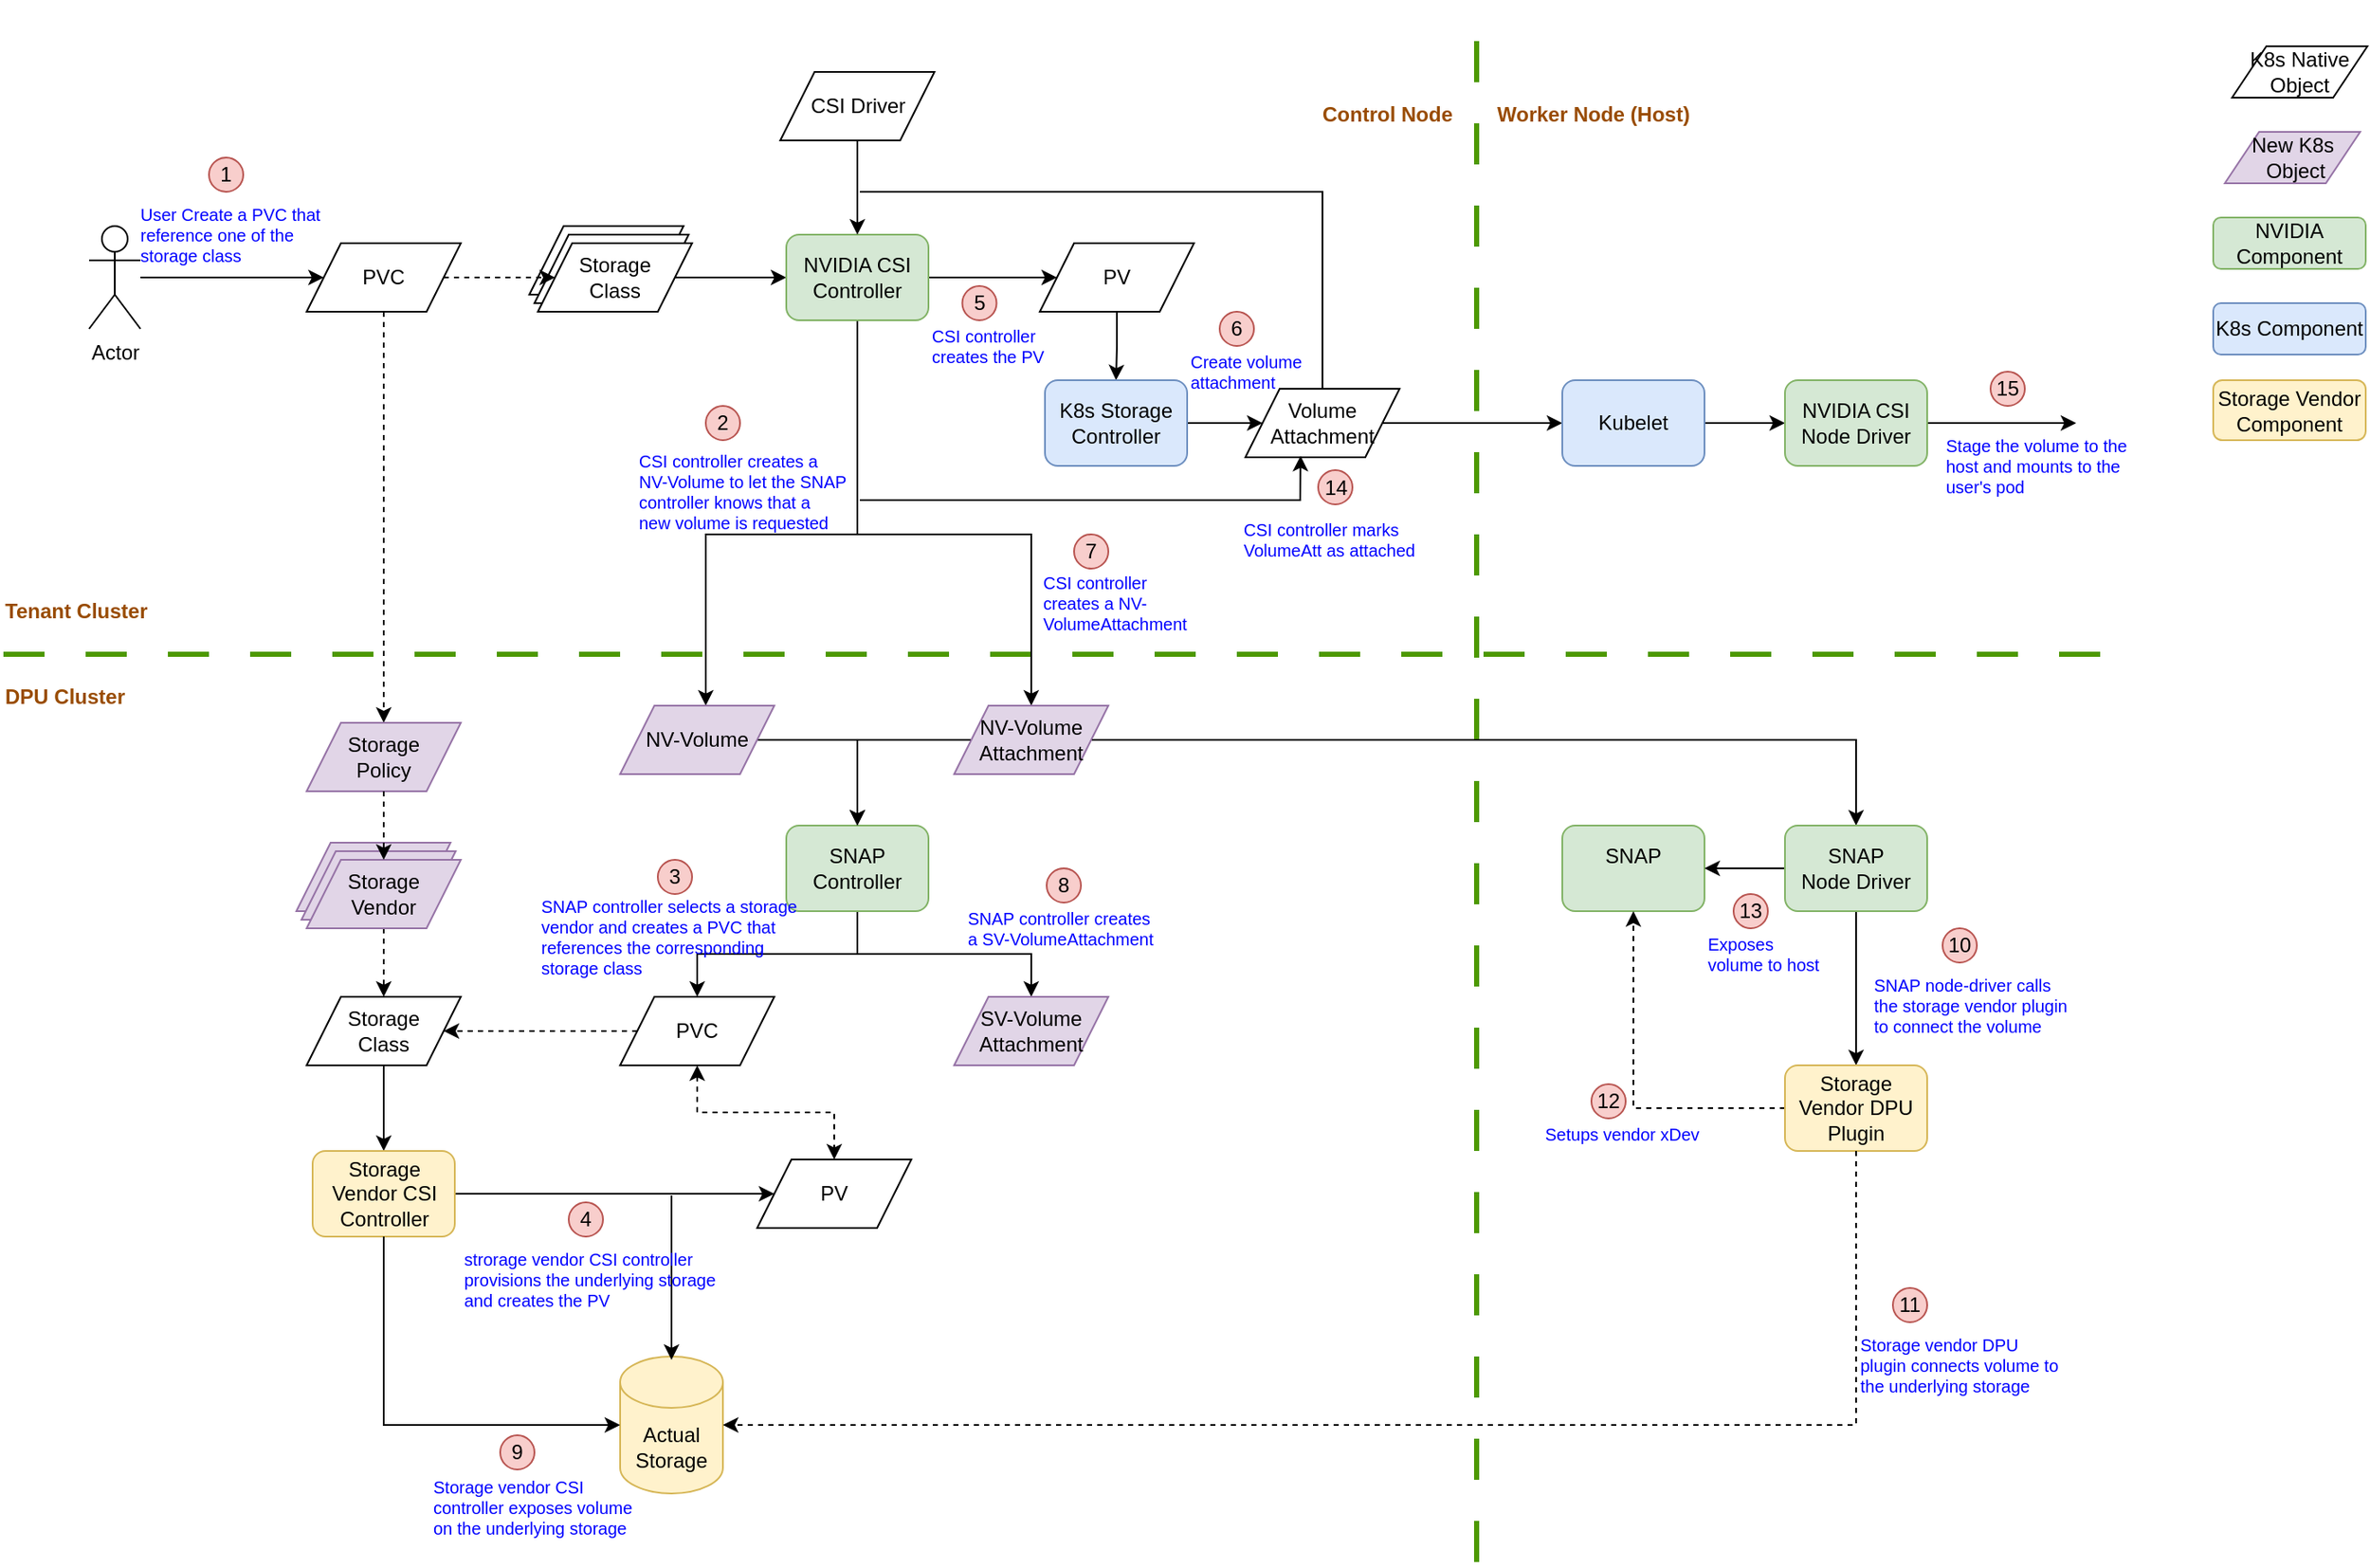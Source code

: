 <mxfile version="26.0.16">
  <diagram name="Page-1" id="S3n0-SfiNUQgWGay7wz-">
    <mxGraphModel dx="2162" dy="960" grid="1" gridSize="10" guides="1" tooltips="1" connect="1" arrows="1" fold="1" page="1" pageScale="1" pageWidth="850" pageHeight="1100" math="0" shadow="0">
      <root>
        <mxCell id="0" />
        <mxCell id="1" parent="0" />
        <mxCell id="oYY9sbpEMJqJtEDze8hC-49" value="" style="endArrow=none;dashed=1;html=1;dashPattern=8 8;strokeWidth=3;rounded=0;fontStyle=0;fontSize=12;strokeColor=#4D9900;" edge="1" parent="1">
          <mxGeometry width="50" height="50" relative="1" as="geometry">
            <mxPoint x="-220" y="390" as="sourcePoint" />
            <mxPoint x="1010" y="390" as="targetPoint" />
          </mxGeometry>
        </mxCell>
        <mxCell id="oYY9sbpEMJqJtEDze8hC-50" value="" style="endArrow=none;dashed=1;html=1;dashPattern=8 8;strokeWidth=3;rounded=0;fontStyle=0;fontSize=12;strokeColor=#4D9900;" edge="1" parent="1">
          <mxGeometry width="50" height="50" relative="1" as="geometry">
            <mxPoint x="640" y="920" as="sourcePoint" />
            <mxPoint x="640" y="10" as="targetPoint" />
          </mxGeometry>
        </mxCell>
        <mxCell id="oYY9sbpEMJqJtEDze8hC-62" style="edgeStyle=orthogonalEdgeStyle;rounded=0;orthogonalLoop=1;jettySize=auto;html=1;entryX=0;entryY=0.5;entryDx=0;entryDy=0;" edge="1" parent="1" source="oYY9sbpEMJqJtEDze8hC-51" target="oYY9sbpEMJqJtEDze8hC-56">
          <mxGeometry relative="1" as="geometry" />
        </mxCell>
        <mxCell id="oYY9sbpEMJqJtEDze8hC-51" value="Actor" style="shape=umlActor;verticalLabelPosition=bottom;verticalAlign=top;html=1;outlineConnect=0;" vertex="1" parent="1">
          <mxGeometry x="-170" y="140" width="30" height="60" as="geometry" />
        </mxCell>
        <mxCell id="oYY9sbpEMJqJtEDze8hC-52" value="&lt;font style=&quot;color: rgb(153, 76, 0);&quot;&gt;Tenant Cluster&lt;/font&gt;" style="text;html=1;align=left;verticalAlign=middle;whiteSpace=wrap;rounded=0;fontStyle=1" vertex="1" parent="1">
          <mxGeometry x="-221" y="350" width="110" height="30" as="geometry" />
        </mxCell>
        <mxCell id="oYY9sbpEMJqJtEDze8hC-53" value="&lt;font style=&quot;color: rgb(153, 76, 0);&quot;&gt;DPU Cluster&lt;/font&gt;" style="text;html=1;align=left;verticalAlign=middle;whiteSpace=wrap;rounded=0;fontStyle=1" vertex="1" parent="1">
          <mxGeometry x="-221" y="400" width="110" height="30" as="geometry" />
        </mxCell>
        <mxCell id="oYY9sbpEMJqJtEDze8hC-54" value="&lt;font style=&quot;color: rgb(153, 76, 0);&quot;&gt;Control Node&lt;/font&gt;" style="text;html=1;align=left;verticalAlign=middle;whiteSpace=wrap;rounded=0;fontStyle=1" vertex="1" parent="1">
          <mxGeometry x="547.5" y="60" width="90" height="30" as="geometry" />
        </mxCell>
        <mxCell id="oYY9sbpEMJqJtEDze8hC-55" value="&lt;font style=&quot;color: rgb(153, 76, 0);&quot;&gt;Worker Node (Host)&lt;/font&gt;" style="text;html=1;align=left;verticalAlign=middle;whiteSpace=wrap;rounded=0;fontStyle=1" vertex="1" parent="1">
          <mxGeometry x="650" y="60" width="120" height="30" as="geometry" />
        </mxCell>
        <mxCell id="oYY9sbpEMJqJtEDze8hC-80" style="edgeStyle=orthogonalEdgeStyle;rounded=0;orthogonalLoop=1;jettySize=auto;html=1;dashed=1;" edge="1" parent="1" source="oYY9sbpEMJqJtEDze8hC-56" target="oYY9sbpEMJqJtEDze8hC-75">
          <mxGeometry relative="1" as="geometry" />
        </mxCell>
        <mxCell id="oYY9sbpEMJqJtEDze8hC-56" value="PVC" style="shape=parallelogram;perimeter=parallelogramPerimeter;whiteSpace=wrap;html=1;fixedSize=1;" vertex="1" parent="1">
          <mxGeometry x="-43" y="150" width="90" height="40" as="geometry" />
        </mxCell>
        <mxCell id="oYY9sbpEMJqJtEDze8hC-57" value="K8s Native Object" style="shape=parallelogram;perimeter=parallelogramPerimeter;whiteSpace=wrap;html=1;fixedSize=1;" vertex="1" parent="1">
          <mxGeometry x="1081" y="35" width="79" height="30" as="geometry" />
        </mxCell>
        <mxCell id="oYY9sbpEMJqJtEDze8hC-58" value="New K8s&lt;div&gt;&lt;span style=&quot;background-color: transparent; color: light-dark(rgb(0, 0, 0), rgb(255, 255, 255));&quot;&gt;&amp;nbsp;Object&lt;/span&gt;&lt;/div&gt;" style="shape=parallelogram;perimeter=parallelogramPerimeter;whiteSpace=wrap;html=1;fixedSize=1;fillColor=#e1d5e7;strokeColor=#9673a6;" vertex="1" parent="1">
          <mxGeometry x="1076.75" y="85" width="79" height="30" as="geometry" />
        </mxCell>
        <mxCell id="oYY9sbpEMJqJtEDze8hC-59" value="" style="shape=parallelogram;perimeter=parallelogramPerimeter;whiteSpace=wrap;html=1;fixedSize=1;" vertex="1" parent="1">
          <mxGeometry x="87" y="140" width="90" height="40" as="geometry" />
        </mxCell>
        <mxCell id="oYY9sbpEMJqJtEDze8hC-60" value="" style="shape=parallelogram;perimeter=parallelogramPerimeter;whiteSpace=wrap;html=1;fixedSize=1;" vertex="1" parent="1">
          <mxGeometry x="90" y="145" width="90" height="40" as="geometry" />
        </mxCell>
        <mxCell id="oYY9sbpEMJqJtEDze8hC-65" style="edgeStyle=orthogonalEdgeStyle;rounded=0;orthogonalLoop=1;jettySize=auto;html=1;" edge="1" parent="1" source="oYY9sbpEMJqJtEDze8hC-61" target="oYY9sbpEMJqJtEDze8hC-64">
          <mxGeometry relative="1" as="geometry" />
        </mxCell>
        <mxCell id="oYY9sbpEMJqJtEDze8hC-61" value="Storage&lt;div&gt;Class&lt;/div&gt;" style="shape=parallelogram;perimeter=parallelogramPerimeter;whiteSpace=wrap;html=1;fixedSize=1;" vertex="1" parent="1">
          <mxGeometry x="92" y="150" width="90" height="40" as="geometry" />
        </mxCell>
        <mxCell id="oYY9sbpEMJqJtEDze8hC-63" style="edgeStyle=orthogonalEdgeStyle;rounded=0;orthogonalLoop=1;jettySize=auto;html=1;entryX=0;entryY=0.5;entryDx=0;entryDy=0;dashed=1;" edge="1" parent="1" source="oYY9sbpEMJqJtEDze8hC-56" target="oYY9sbpEMJqJtEDze8hC-61">
          <mxGeometry relative="1" as="geometry" />
        </mxCell>
        <mxCell id="oYY9sbpEMJqJtEDze8hC-69" style="edgeStyle=orthogonalEdgeStyle;rounded=0;orthogonalLoop=1;jettySize=auto;html=1;entryX=0;entryY=0.5;entryDx=0;entryDy=0;" edge="1" parent="1" source="oYY9sbpEMJqJtEDze8hC-64" target="oYY9sbpEMJqJtEDze8hC-66">
          <mxGeometry relative="1" as="geometry" />
        </mxCell>
        <mxCell id="oYY9sbpEMJqJtEDze8hC-98" style="edgeStyle=orthogonalEdgeStyle;rounded=0;orthogonalLoop=1;jettySize=auto;html=1;" edge="1" parent="1" source="oYY9sbpEMJqJtEDze8hC-64" target="oYY9sbpEMJqJtEDze8hC-94">
          <mxGeometry relative="1" as="geometry">
            <mxPoint x="190" y="410" as="targetPoint" />
            <Array as="points">
              <mxPoint x="279" y="320" />
              <mxPoint x="190" y="320" />
            </Array>
          </mxGeometry>
        </mxCell>
        <mxCell id="oYY9sbpEMJqJtEDze8hC-99" style="edgeStyle=orthogonalEdgeStyle;rounded=0;orthogonalLoop=1;jettySize=auto;html=1;exitX=0.5;exitY=1;exitDx=0;exitDy=0;" edge="1" parent="1" source="oYY9sbpEMJqJtEDze8hC-64" target="oYY9sbpEMJqJtEDze8hC-95">
          <mxGeometry relative="1" as="geometry">
            <Array as="points">
              <mxPoint x="279" y="320" />
              <mxPoint x="380" y="320" />
            </Array>
          </mxGeometry>
        </mxCell>
        <mxCell id="oYY9sbpEMJqJtEDze8hC-64" value="NVIDIA CSI Controller" style="rounded=1;whiteSpace=wrap;html=1;fillColor=#d5e8d4;strokeColor=#82b366;" vertex="1" parent="1">
          <mxGeometry x="237" y="145" width="83" height="50" as="geometry" />
        </mxCell>
        <mxCell id="oYY9sbpEMJqJtEDze8hC-70" style="edgeStyle=orthogonalEdgeStyle;rounded=0;orthogonalLoop=1;jettySize=auto;html=1;exitX=0.5;exitY=1;exitDx=0;exitDy=0;entryX=0.5;entryY=0;entryDx=0;entryDy=0;" edge="1" parent="1" source="oYY9sbpEMJqJtEDze8hC-66" target="oYY9sbpEMJqJtEDze8hC-67">
          <mxGeometry relative="1" as="geometry" />
        </mxCell>
        <mxCell id="oYY9sbpEMJqJtEDze8hC-66" value="PV" style="shape=parallelogram;perimeter=parallelogramPerimeter;whiteSpace=wrap;html=1;fixedSize=1;" vertex="1" parent="1">
          <mxGeometry x="385" y="150" width="90" height="40" as="geometry" />
        </mxCell>
        <mxCell id="oYY9sbpEMJqJtEDze8hC-71" style="edgeStyle=orthogonalEdgeStyle;rounded=0;orthogonalLoop=1;jettySize=auto;html=1;entryX=0;entryY=0.5;entryDx=0;entryDy=0;" edge="1" parent="1" source="oYY9sbpEMJqJtEDze8hC-67" target="oYY9sbpEMJqJtEDze8hC-68">
          <mxGeometry relative="1" as="geometry" />
        </mxCell>
        <mxCell id="oYY9sbpEMJqJtEDze8hC-67" value="K8s Storage Controller" style="rounded=1;whiteSpace=wrap;html=1;fillColor=#dae8fc;strokeColor=#6c8ebf;" vertex="1" parent="1">
          <mxGeometry x="388" y="230" width="83" height="50" as="geometry" />
        </mxCell>
        <mxCell id="oYY9sbpEMJqJtEDze8hC-106" style="edgeStyle=orthogonalEdgeStyle;rounded=0;orthogonalLoop=1;jettySize=auto;html=1;entryX=0;entryY=0.5;entryDx=0;entryDy=0;" edge="1" parent="1" source="oYY9sbpEMJqJtEDze8hC-68" target="oYY9sbpEMJqJtEDze8hC-104">
          <mxGeometry relative="1" as="geometry" />
        </mxCell>
        <mxCell id="oYY9sbpEMJqJtEDze8hC-68" value="Volume Attachment" style="shape=parallelogram;perimeter=parallelogramPerimeter;whiteSpace=wrap;html=1;fixedSize=1;" vertex="1" parent="1">
          <mxGeometry x="505" y="235" width="90" height="40" as="geometry" />
        </mxCell>
        <mxCell id="oYY9sbpEMJqJtEDze8hC-72" value="NVIDIA Component" style="rounded=1;whiteSpace=wrap;html=1;fillColor=#d5e8d4;strokeColor=#82b366;" vertex="1" parent="1">
          <mxGeometry x="1070" y="135" width="89" height="30" as="geometry" />
        </mxCell>
        <mxCell id="oYY9sbpEMJqJtEDze8hC-73" value="K8s Component" style="rounded=1;whiteSpace=wrap;html=1;fillColor=#dae8fc;strokeColor=#6c8ebf;" vertex="1" parent="1">
          <mxGeometry x="1070" y="185" width="89" height="30" as="geometry" />
        </mxCell>
        <mxCell id="oYY9sbpEMJqJtEDze8hC-74" value="Storage Vendor Component" style="rounded=1;whiteSpace=wrap;html=1;fillColor=#fff2cc;strokeColor=#d6b656;" vertex="1" parent="1">
          <mxGeometry x="1070" y="230" width="89" height="35" as="geometry" />
        </mxCell>
        <mxCell id="oYY9sbpEMJqJtEDze8hC-75" value="Storage&lt;div&gt;Policy&lt;/div&gt;" style="shape=parallelogram;perimeter=parallelogramPerimeter;whiteSpace=wrap;html=1;fixedSize=1;fillColor=#e1d5e7;strokeColor=#9673a6;" vertex="1" parent="1">
          <mxGeometry x="-43" y="430" width="90" height="40" as="geometry" />
        </mxCell>
        <mxCell id="oYY9sbpEMJqJtEDze8hC-76" value="" style="shape=parallelogram;perimeter=parallelogramPerimeter;whiteSpace=wrap;html=1;fixedSize=1;fillColor=#e1d5e7;strokeColor=#9673a6;" vertex="1" parent="1">
          <mxGeometry x="-49" y="500" width="90" height="40" as="geometry" />
        </mxCell>
        <mxCell id="oYY9sbpEMJqJtEDze8hC-77" value="" style="shape=parallelogram;perimeter=parallelogramPerimeter;whiteSpace=wrap;html=1;fixedSize=1;fillColor=#e1d5e7;strokeColor=#9673a6;" vertex="1" parent="1">
          <mxGeometry x="-46" y="505" width="90" height="40" as="geometry" />
        </mxCell>
        <mxCell id="oYY9sbpEMJqJtEDze8hC-82" style="edgeStyle=orthogonalEdgeStyle;rounded=0;orthogonalLoop=1;jettySize=auto;html=1;dashed=1;" edge="1" parent="1" source="oYY9sbpEMJqJtEDze8hC-78" target="oYY9sbpEMJqJtEDze8hC-79">
          <mxGeometry relative="1" as="geometry" />
        </mxCell>
        <mxCell id="oYY9sbpEMJqJtEDze8hC-78" value="Storage&lt;div&gt;Vendor&lt;/div&gt;" style="shape=parallelogram;perimeter=parallelogramPerimeter;whiteSpace=wrap;html=1;fixedSize=1;fillColor=#e1d5e7;strokeColor=#9673a6;" vertex="1" parent="1">
          <mxGeometry x="-43" y="510" width="90" height="40" as="geometry" />
        </mxCell>
        <mxCell id="oYY9sbpEMJqJtEDze8hC-108" style="edgeStyle=orthogonalEdgeStyle;rounded=0;orthogonalLoop=1;jettySize=auto;html=1;exitX=0.5;exitY=1;exitDx=0;exitDy=0;entryX=0.5;entryY=0;entryDx=0;entryDy=0;" edge="1" parent="1" source="oYY9sbpEMJqJtEDze8hC-79" target="oYY9sbpEMJqJtEDze8hC-83">
          <mxGeometry relative="1" as="geometry" />
        </mxCell>
        <mxCell id="oYY9sbpEMJqJtEDze8hC-79" value="Storage&lt;div&gt;Class&lt;/div&gt;" style="shape=parallelogram;perimeter=parallelogramPerimeter;whiteSpace=wrap;html=1;fixedSize=1;" vertex="1" parent="1">
          <mxGeometry x="-43" y="590" width="90" height="40" as="geometry" />
        </mxCell>
        <mxCell id="oYY9sbpEMJqJtEDze8hC-81" style="edgeStyle=orthogonalEdgeStyle;rounded=0;orthogonalLoop=1;jettySize=auto;html=1;exitX=0.5;exitY=1;exitDx=0;exitDy=0;entryX=0.5;entryY=0;entryDx=0;entryDy=0;dashed=1;" edge="1" parent="1" source="oYY9sbpEMJqJtEDze8hC-75" target="oYY9sbpEMJqJtEDze8hC-78">
          <mxGeometry relative="1" as="geometry" />
        </mxCell>
        <mxCell id="oYY9sbpEMJqJtEDze8hC-85" style="edgeStyle=orthogonalEdgeStyle;rounded=0;orthogonalLoop=1;jettySize=auto;html=1;entryX=0;entryY=0.5;entryDx=0;entryDy=0;" edge="1" parent="1" source="oYY9sbpEMJqJtEDze8hC-83" target="oYY9sbpEMJqJtEDze8hC-84">
          <mxGeometry relative="1" as="geometry" />
        </mxCell>
        <mxCell id="oYY9sbpEMJqJtEDze8hC-83" value="Storage Vendor CSI Controller" style="rounded=1;whiteSpace=wrap;html=1;fillColor=#fff2cc;strokeColor=#d6b656;" vertex="1" parent="1">
          <mxGeometry x="-39.5" y="680" width="83" height="50" as="geometry" />
        </mxCell>
        <mxCell id="oYY9sbpEMJqJtEDze8hC-84" value="PV" style="shape=parallelogram;perimeter=parallelogramPerimeter;whiteSpace=wrap;html=1;fixedSize=1;" vertex="1" parent="1">
          <mxGeometry x="220" y="685" width="90" height="40" as="geometry" />
        </mxCell>
        <mxCell id="oYY9sbpEMJqJtEDze8hC-87" style="edgeStyle=orthogonalEdgeStyle;rounded=0;orthogonalLoop=1;jettySize=auto;html=1;entryX=1;entryY=0.5;entryDx=0;entryDy=0;dashed=1;" edge="1" parent="1" source="oYY9sbpEMJqJtEDze8hC-86" target="oYY9sbpEMJqJtEDze8hC-79">
          <mxGeometry relative="1" as="geometry" />
        </mxCell>
        <mxCell id="oYY9sbpEMJqJtEDze8hC-88" style="edgeStyle=orthogonalEdgeStyle;rounded=0;orthogonalLoop=1;jettySize=auto;html=1;exitX=0.5;exitY=1;exitDx=0;exitDy=0;dashed=1;startArrow=classic;startFill=1;" edge="1" parent="1" source="oYY9sbpEMJqJtEDze8hC-86" target="oYY9sbpEMJqJtEDze8hC-84">
          <mxGeometry relative="1" as="geometry" />
        </mxCell>
        <mxCell id="oYY9sbpEMJqJtEDze8hC-86" value="PVC" style="shape=parallelogram;perimeter=parallelogramPerimeter;whiteSpace=wrap;html=1;fixedSize=1;" vertex="1" parent="1">
          <mxGeometry x="140" y="590" width="90" height="40" as="geometry" />
        </mxCell>
        <mxCell id="oYY9sbpEMJqJtEDze8hC-92" style="edgeStyle=orthogonalEdgeStyle;rounded=0;orthogonalLoop=1;jettySize=auto;html=1;exitX=0.5;exitY=1;exitDx=0;exitDy=0;entryX=0.5;entryY=0;entryDx=0;entryDy=0;" edge="1" parent="1" source="oYY9sbpEMJqJtEDze8hC-90" target="oYY9sbpEMJqJtEDze8hC-86">
          <mxGeometry relative="1" as="geometry" />
        </mxCell>
        <mxCell id="oYY9sbpEMJqJtEDze8hC-93" style="edgeStyle=orthogonalEdgeStyle;rounded=0;orthogonalLoop=1;jettySize=auto;html=1;entryX=0.5;entryY=0;entryDx=0;entryDy=0;exitX=0.5;exitY=1;exitDx=0;exitDy=0;" edge="1" parent="1" source="oYY9sbpEMJqJtEDze8hC-90" target="oYY9sbpEMJqJtEDze8hC-91">
          <mxGeometry relative="1" as="geometry" />
        </mxCell>
        <mxCell id="oYY9sbpEMJqJtEDze8hC-90" value="SNAP Controller" style="rounded=1;whiteSpace=wrap;html=1;fillColor=#d5e8d4;strokeColor=#82b366;" vertex="1" parent="1">
          <mxGeometry x="237" y="490" width="83" height="50" as="geometry" />
        </mxCell>
        <mxCell id="oYY9sbpEMJqJtEDze8hC-91" value="SV-Volume Attachment" style="shape=parallelogram;perimeter=parallelogramPerimeter;whiteSpace=wrap;html=1;fixedSize=1;fillColor=#e1d5e7;strokeColor=#9673a6;" vertex="1" parent="1">
          <mxGeometry x="335" y="590" width="90" height="40" as="geometry" />
        </mxCell>
        <mxCell id="oYY9sbpEMJqJtEDze8hC-96" style="edgeStyle=orthogonalEdgeStyle;rounded=0;orthogonalLoop=1;jettySize=auto;html=1;entryX=0.5;entryY=0;entryDx=0;entryDy=0;" edge="1" parent="1" source="oYY9sbpEMJqJtEDze8hC-94" target="oYY9sbpEMJqJtEDze8hC-90">
          <mxGeometry relative="1" as="geometry" />
        </mxCell>
        <mxCell id="oYY9sbpEMJqJtEDze8hC-94" value="NV-Volume" style="shape=parallelogram;perimeter=parallelogramPerimeter;whiteSpace=wrap;html=1;fixedSize=1;fillColor=#e1d5e7;strokeColor=#9673a6;" vertex="1" parent="1">
          <mxGeometry x="140" y="420" width="90" height="40" as="geometry" />
        </mxCell>
        <mxCell id="oYY9sbpEMJqJtEDze8hC-97" style="edgeStyle=orthogonalEdgeStyle;rounded=0;orthogonalLoop=1;jettySize=auto;html=1;entryX=0.5;entryY=0;entryDx=0;entryDy=0;" edge="1" parent="1" source="oYY9sbpEMJqJtEDze8hC-95" target="oYY9sbpEMJqJtEDze8hC-90">
          <mxGeometry relative="1" as="geometry" />
        </mxCell>
        <mxCell id="oYY9sbpEMJqJtEDze8hC-119" style="edgeStyle=orthogonalEdgeStyle;rounded=0;orthogonalLoop=1;jettySize=auto;html=1;entryX=0.5;entryY=0;entryDx=0;entryDy=0;" edge="1" parent="1" source="oYY9sbpEMJqJtEDze8hC-95" target="oYY9sbpEMJqJtEDze8hC-113">
          <mxGeometry relative="1" as="geometry" />
        </mxCell>
        <mxCell id="oYY9sbpEMJqJtEDze8hC-95" value="NV-Volume Attachment" style="shape=parallelogram;perimeter=parallelogramPerimeter;whiteSpace=wrap;html=1;fixedSize=1;fillColor=#e1d5e7;strokeColor=#9673a6;" vertex="1" parent="1">
          <mxGeometry x="335" y="420" width="90" height="40" as="geometry" />
        </mxCell>
        <mxCell id="oYY9sbpEMJqJtEDze8hC-100" value="" style="endArrow=classic;html=1;rounded=0;entryX=0.358;entryY=0.978;entryDx=0;entryDy=0;entryPerimeter=0;" edge="1" parent="1" target="oYY9sbpEMJqJtEDze8hC-68">
          <mxGeometry width="50" height="50" relative="1" as="geometry">
            <mxPoint x="280" y="300" as="sourcePoint" />
            <mxPoint x="450" y="390" as="targetPoint" />
            <Array as="points">
              <mxPoint x="537" y="300" />
            </Array>
          </mxGeometry>
        </mxCell>
        <mxCell id="oYY9sbpEMJqJtEDze8hC-102" style="edgeStyle=orthogonalEdgeStyle;rounded=0;orthogonalLoop=1;jettySize=auto;html=1;entryX=0.5;entryY=0;entryDx=0;entryDy=0;" edge="1" parent="1" source="oYY9sbpEMJqJtEDze8hC-101" target="oYY9sbpEMJqJtEDze8hC-64">
          <mxGeometry relative="1" as="geometry" />
        </mxCell>
        <mxCell id="oYY9sbpEMJqJtEDze8hC-101" value="CSI Driver" style="shape=parallelogram;perimeter=parallelogramPerimeter;whiteSpace=wrap;html=1;fixedSize=1;" vertex="1" parent="1">
          <mxGeometry x="233.5" y="50" width="90" height="40" as="geometry" />
        </mxCell>
        <mxCell id="oYY9sbpEMJqJtEDze8hC-103" value="" style="endArrow=none;html=1;rounded=0;entryX=0.5;entryY=0;entryDx=0;entryDy=0;" edge="1" parent="1" target="oYY9sbpEMJqJtEDze8hC-68">
          <mxGeometry width="50" height="50" relative="1" as="geometry">
            <mxPoint x="280" y="120" as="sourcePoint" />
            <mxPoint x="550" y="120" as="targetPoint" />
            <Array as="points">
              <mxPoint x="550" y="120" />
            </Array>
          </mxGeometry>
        </mxCell>
        <mxCell id="oYY9sbpEMJqJtEDze8hC-107" style="edgeStyle=orthogonalEdgeStyle;rounded=0;orthogonalLoop=1;jettySize=auto;html=1;entryX=0;entryY=0.5;entryDx=0;entryDy=0;" edge="1" parent="1" source="oYY9sbpEMJqJtEDze8hC-104" target="oYY9sbpEMJqJtEDze8hC-105">
          <mxGeometry relative="1" as="geometry" />
        </mxCell>
        <mxCell id="oYY9sbpEMJqJtEDze8hC-104" value="Kubelet" style="rounded=1;whiteSpace=wrap;html=1;fillColor=#dae8fc;strokeColor=#6c8ebf;" vertex="1" parent="1">
          <mxGeometry x="690" y="230" width="83" height="50" as="geometry" />
        </mxCell>
        <mxCell id="oYY9sbpEMJqJtEDze8hC-158" style="edgeStyle=orthogonalEdgeStyle;rounded=0;orthogonalLoop=1;jettySize=auto;html=1;exitX=1;exitY=0.5;exitDx=0;exitDy=0;" edge="1" parent="1" source="oYY9sbpEMJqJtEDze8hC-105">
          <mxGeometry relative="1" as="geometry">
            <mxPoint x="990" y="255" as="targetPoint" />
          </mxGeometry>
        </mxCell>
        <mxCell id="oYY9sbpEMJqJtEDze8hC-105" value="NVIDIA CSI Node Driver" style="rounded=1;whiteSpace=wrap;html=1;fillColor=#d5e8d4;strokeColor=#82b366;" vertex="1" parent="1">
          <mxGeometry x="820" y="230" width="83" height="50" as="geometry" />
        </mxCell>
        <mxCell id="oYY9sbpEMJqJtEDze8hC-109" value="Actual Storage" style="shape=cylinder3;whiteSpace=wrap;html=1;boundedLbl=1;backgroundOutline=1;size=15;fillColor=#fff2cc;strokeColor=#d6b656;" vertex="1" parent="1">
          <mxGeometry x="140" y="800" width="60" height="80" as="geometry" />
        </mxCell>
        <mxCell id="oYY9sbpEMJqJtEDze8hC-110" style="edgeStyle=orthogonalEdgeStyle;rounded=0;orthogonalLoop=1;jettySize=auto;html=1;entryX=0;entryY=0.5;entryDx=0;entryDy=0;entryPerimeter=0;exitX=0.5;exitY=1;exitDx=0;exitDy=0;" edge="1" parent="1" source="oYY9sbpEMJqJtEDze8hC-83" target="oYY9sbpEMJqJtEDze8hC-109">
          <mxGeometry relative="1" as="geometry" />
        </mxCell>
        <mxCell id="oYY9sbpEMJqJtEDze8hC-111" value="" style="endArrow=classic;html=1;rounded=0;" edge="1" parent="1">
          <mxGeometry width="50" height="50" relative="1" as="geometry">
            <mxPoint x="170" y="706" as="sourcePoint" />
            <mxPoint x="170" y="802" as="targetPoint" />
          </mxGeometry>
        </mxCell>
        <mxCell id="oYY9sbpEMJqJtEDze8hC-112" value="SNAP&lt;div&gt;&lt;br&gt;&lt;/div&gt;" style="rounded=1;whiteSpace=wrap;html=1;fillColor=#d5e8d4;strokeColor=#82b366;" vertex="1" parent="1">
          <mxGeometry x="690" y="490" width="83" height="50" as="geometry" />
        </mxCell>
        <mxCell id="oYY9sbpEMJqJtEDze8hC-115" style="edgeStyle=orthogonalEdgeStyle;rounded=0;orthogonalLoop=1;jettySize=auto;html=1;exitX=0.5;exitY=1;exitDx=0;exitDy=0;entryX=0.5;entryY=0;entryDx=0;entryDy=0;" edge="1" parent="1" source="oYY9sbpEMJqJtEDze8hC-113" target="oYY9sbpEMJqJtEDze8hC-114">
          <mxGeometry relative="1" as="geometry" />
        </mxCell>
        <mxCell id="oYY9sbpEMJqJtEDze8hC-116" style="edgeStyle=orthogonalEdgeStyle;rounded=0;orthogonalLoop=1;jettySize=auto;html=1;entryX=1;entryY=0.5;entryDx=0;entryDy=0;" edge="1" parent="1" source="oYY9sbpEMJqJtEDze8hC-113" target="oYY9sbpEMJqJtEDze8hC-112">
          <mxGeometry relative="1" as="geometry" />
        </mxCell>
        <mxCell id="oYY9sbpEMJqJtEDze8hC-113" value="SNAP&lt;div&gt;Node Driver&lt;/div&gt;" style="rounded=1;whiteSpace=wrap;html=1;fillColor=#d5e8d4;strokeColor=#82b366;" vertex="1" parent="1">
          <mxGeometry x="820" y="490" width="83" height="50" as="geometry" />
        </mxCell>
        <mxCell id="oYY9sbpEMJqJtEDze8hC-117" style="edgeStyle=orthogonalEdgeStyle;rounded=0;orthogonalLoop=1;jettySize=auto;html=1;entryX=0.5;entryY=1;entryDx=0;entryDy=0;dashed=1;" edge="1" parent="1" source="oYY9sbpEMJqJtEDze8hC-114" target="oYY9sbpEMJqJtEDze8hC-112">
          <mxGeometry relative="1" as="geometry" />
        </mxCell>
        <mxCell id="oYY9sbpEMJqJtEDze8hC-114" value="Storage Vendor DPU Plugin" style="rounded=1;whiteSpace=wrap;html=1;fillColor=#fff2cc;strokeColor=#d6b656;" vertex="1" parent="1">
          <mxGeometry x="820" y="630" width="83" height="50" as="geometry" />
        </mxCell>
        <mxCell id="oYY9sbpEMJqJtEDze8hC-118" style="edgeStyle=orthogonalEdgeStyle;rounded=0;orthogonalLoop=1;jettySize=auto;html=1;entryX=1;entryY=0.5;entryDx=0;entryDy=0;entryPerimeter=0;exitX=0.5;exitY=1;exitDx=0;exitDy=0;dashed=1;" edge="1" parent="1" source="oYY9sbpEMJqJtEDze8hC-114" target="oYY9sbpEMJqJtEDze8hC-109">
          <mxGeometry relative="1" as="geometry" />
        </mxCell>
        <mxCell id="oYY9sbpEMJqJtEDze8hC-120" value="1" style="ellipse;whiteSpace=wrap;html=1;aspect=fixed;fillColor=#f8cecc;strokeColor=#b85450;" vertex="1" parent="1">
          <mxGeometry x="-100" y="100" width="20" height="20" as="geometry" />
        </mxCell>
        <mxCell id="oYY9sbpEMJqJtEDze8hC-121" value="User Create a PVC that reference one of the storage class" style="text;html=1;align=left;verticalAlign=middle;whiteSpace=wrap;rounded=0;fontSize=10;fontColor=#0000FF;" vertex="1" parent="1">
          <mxGeometry x="-142" y="130" width="122" height="30" as="geometry" />
        </mxCell>
        <mxCell id="oYY9sbpEMJqJtEDze8hC-123" value="2" style="ellipse;whiteSpace=wrap;html=1;aspect=fixed;fillColor=#f8cecc;strokeColor=#b85450;" vertex="1" parent="1">
          <mxGeometry x="190" y="245" width="20" height="20" as="geometry" />
        </mxCell>
        <mxCell id="oYY9sbpEMJqJtEDze8hC-124" value="CSI controller creates a NV-Volume to let the SNAP controller knows that a new volume is requested" style="text;html=1;align=left;verticalAlign=middle;whiteSpace=wrap;rounded=0;fontSize=10;fontColor=#0000FF;" vertex="1" parent="1">
          <mxGeometry x="148.5" y="280" width="123" height="30" as="geometry" />
        </mxCell>
        <mxCell id="oYY9sbpEMJqJtEDze8hC-126" value="3" style="ellipse;whiteSpace=wrap;html=1;aspect=fixed;fillColor=#f8cecc;strokeColor=#b85450;" vertex="1" parent="1">
          <mxGeometry x="162" y="510" width="20" height="20" as="geometry" />
        </mxCell>
        <mxCell id="oYY9sbpEMJqJtEDze8hC-127" value="SNAP controller selects a storage vendor and creates a PVC that references the corresponding storage class" style="text;html=1;align=left;verticalAlign=middle;whiteSpace=wrap;rounded=0;fontSize=10;fontColor=#0000FF;" vertex="1" parent="1">
          <mxGeometry x="92" y="540" width="156" height="30" as="geometry" />
        </mxCell>
        <mxCell id="oYY9sbpEMJqJtEDze8hC-128" value="4" style="ellipse;whiteSpace=wrap;html=1;aspect=fixed;fillColor=#f8cecc;strokeColor=#b85450;" vertex="1" parent="1">
          <mxGeometry x="110" y="710" width="20" height="20" as="geometry" />
        </mxCell>
        <mxCell id="oYY9sbpEMJqJtEDze8hC-129" value="strorage vendor CSI controller provisions the underlying storage and creates the PV" style="text;html=1;align=left;verticalAlign=middle;whiteSpace=wrap;rounded=0;fontSize=10;fontColor=#0000FF;" vertex="1" parent="1">
          <mxGeometry x="47" y="740" width="156" height="30" as="geometry" />
        </mxCell>
        <mxCell id="oYY9sbpEMJqJtEDze8hC-131" value="5" style="ellipse;whiteSpace=wrap;html=1;aspect=fixed;fillColor=#f8cecc;strokeColor=#b85450;" vertex="1" parent="1">
          <mxGeometry x="339.75" y="175" width="20" height="20" as="geometry" />
        </mxCell>
        <mxCell id="oYY9sbpEMJqJtEDze8hC-132" value="CSI controller creates the PV" style="text;html=1;align=left;verticalAlign=middle;whiteSpace=wrap;rounded=0;fontSize=10;fontColor=#0000FF;" vertex="1" parent="1">
          <mxGeometry x="320" y="190" width="76.5" height="40" as="geometry" />
        </mxCell>
        <mxCell id="oYY9sbpEMJqJtEDze8hC-135" value="6" style="ellipse;whiteSpace=wrap;html=1;aspect=fixed;fillColor=#f8cecc;strokeColor=#b85450;" vertex="1" parent="1">
          <mxGeometry x="490" y="190" width="20" height="20" as="geometry" />
        </mxCell>
        <mxCell id="oYY9sbpEMJqJtEDze8hC-136" value="Create volume attachment" style="text;html=1;align=left;verticalAlign=middle;whiteSpace=wrap;rounded=0;fontSize=10;fontColor=#0000FF;" vertex="1" parent="1">
          <mxGeometry x="471" y="205" width="76.5" height="40" as="geometry" />
        </mxCell>
        <mxCell id="oYY9sbpEMJqJtEDze8hC-137" value="7" style="ellipse;whiteSpace=wrap;html=1;aspect=fixed;fillColor=#f8cecc;strokeColor=#b85450;" vertex="1" parent="1">
          <mxGeometry x="405" y="320" width="20" height="20" as="geometry" />
        </mxCell>
        <mxCell id="oYY9sbpEMJqJtEDze8hC-138" value="CSI controller creates a NV-VolumeAttachment" style="text;html=1;align=left;verticalAlign=middle;whiteSpace=wrap;rounded=0;fontSize=10;fontColor=#0000FF;" vertex="1" parent="1">
          <mxGeometry x="385" y="340" width="76.5" height="40" as="geometry" />
        </mxCell>
        <mxCell id="oYY9sbpEMJqJtEDze8hC-139" value="8" style="ellipse;whiteSpace=wrap;html=1;aspect=fixed;fillColor=#f8cecc;strokeColor=#b85450;" vertex="1" parent="1">
          <mxGeometry x="389" y="515" width="20" height="20" as="geometry" />
        </mxCell>
        <mxCell id="oYY9sbpEMJqJtEDze8hC-140" value="SNAP controller creates a SV-VolumeAttachment" style="text;html=1;align=left;verticalAlign=middle;whiteSpace=wrap;rounded=0;fontSize=10;fontColor=#0000FF;" vertex="1" parent="1">
          <mxGeometry x="341" y="535" width="116" height="30" as="geometry" />
        </mxCell>
        <mxCell id="oYY9sbpEMJqJtEDze8hC-141" value="9" style="ellipse;whiteSpace=wrap;html=1;aspect=fixed;fillColor=#f8cecc;strokeColor=#b85450;" vertex="1" parent="1">
          <mxGeometry x="70" y="846" width="20" height="20" as="geometry" />
        </mxCell>
        <mxCell id="oYY9sbpEMJqJtEDze8hC-142" value="Storage vendor CSI controller exposes volume on the underlying storage" style="text;html=1;align=left;verticalAlign=middle;whiteSpace=wrap;rounded=0;fontSize=10;fontColor=#0000FF;" vertex="1" parent="1">
          <mxGeometry x="28.5" y="873" width="120" height="30" as="geometry" />
        </mxCell>
        <mxCell id="oYY9sbpEMJqJtEDze8hC-145" value="10" style="ellipse;whiteSpace=wrap;html=1;aspect=fixed;fillColor=#f8cecc;strokeColor=#b85450;" vertex="1" parent="1">
          <mxGeometry x="912" y="550" width="20" height="20" as="geometry" />
        </mxCell>
        <mxCell id="oYY9sbpEMJqJtEDze8hC-146" value="SNAP node-driver calls the storage vendor plugin to connect the volume" style="text;html=1;align=left;verticalAlign=middle;whiteSpace=wrap;rounded=0;fontSize=10;fontColor=#0000FF;" vertex="1" parent="1">
          <mxGeometry x="870" y="580" width="120" height="30" as="geometry" />
        </mxCell>
        <mxCell id="oYY9sbpEMJqJtEDze8hC-147" value="11" style="ellipse;whiteSpace=wrap;html=1;aspect=fixed;fillColor=#f8cecc;strokeColor=#b85450;" vertex="1" parent="1">
          <mxGeometry x="883" y="760" width="20" height="20" as="geometry" />
        </mxCell>
        <mxCell id="oYY9sbpEMJqJtEDze8hC-148" value="Storage vendor DPU plugin connects volume to the underlying storage" style="text;html=1;align=left;verticalAlign=middle;whiteSpace=wrap;rounded=0;fontSize=10;fontColor=#0000FF;" vertex="1" parent="1">
          <mxGeometry x="862" y="790" width="120" height="30" as="geometry" />
        </mxCell>
        <mxCell id="oYY9sbpEMJqJtEDze8hC-149" value="12" style="ellipse;whiteSpace=wrap;html=1;aspect=fixed;fillColor=#f8cecc;strokeColor=#b85450;" vertex="1" parent="1">
          <mxGeometry x="707" y="641" width="20" height="20" as="geometry" />
        </mxCell>
        <mxCell id="oYY9sbpEMJqJtEDze8hC-150" value="Setups vendor xDev" style="text;html=1;align=left;verticalAlign=middle;whiteSpace=wrap;rounded=0;fontSize=10;fontColor=#0000FF;" vertex="1" parent="1">
          <mxGeometry x="678" y="655" width="98.5" height="30" as="geometry" />
        </mxCell>
        <mxCell id="oYY9sbpEMJqJtEDze8hC-151" value="13" style="ellipse;whiteSpace=wrap;html=1;aspect=fixed;fillColor=#f8cecc;strokeColor=#b85450;" vertex="1" parent="1">
          <mxGeometry x="790" y="530" width="20" height="20" as="geometry" />
        </mxCell>
        <mxCell id="oYY9sbpEMJqJtEDze8hC-153" value="Exposes volume to host" style="text;html=1;align=left;verticalAlign=middle;whiteSpace=wrap;rounded=0;fontSize=10;fontColor=#0000FF;" vertex="1" parent="1">
          <mxGeometry x="773" y="550" width="68" height="30" as="geometry" />
        </mxCell>
        <mxCell id="oYY9sbpEMJqJtEDze8hC-154" value="14" style="ellipse;whiteSpace=wrap;html=1;aspect=fixed;fillColor=#f8cecc;strokeColor=#b85450;" vertex="1" parent="1">
          <mxGeometry x="547.5" y="282.5" width="20" height="20" as="geometry" />
        </mxCell>
        <mxCell id="oYY9sbpEMJqJtEDze8hC-155" value="CSI controller marks VolumeAtt as attached" style="text;html=1;align=left;verticalAlign=middle;whiteSpace=wrap;rounded=0;fontSize=10;fontColor=#0000FF;" vertex="1" parent="1">
          <mxGeometry x="501.75" y="302.5" width="111.5" height="40" as="geometry" />
        </mxCell>
        <mxCell id="oYY9sbpEMJqJtEDze8hC-159" value="15" style="ellipse;whiteSpace=wrap;html=1;aspect=fixed;fillColor=#f8cecc;strokeColor=#b85450;" vertex="1" parent="1">
          <mxGeometry x="940" y="225" width="20" height="20" as="geometry" />
        </mxCell>
        <mxCell id="oYY9sbpEMJqJtEDze8hC-160" value="Stage the volume to the host and mounts to the user&#39;s pod" style="text;html=1;align=left;verticalAlign=middle;whiteSpace=wrap;rounded=0;fontSize=10;fontColor=#0000FF;" vertex="1" parent="1">
          <mxGeometry x="912" y="265" width="120" height="30" as="geometry" />
        </mxCell>
      </root>
    </mxGraphModel>
  </diagram>
</mxfile>
